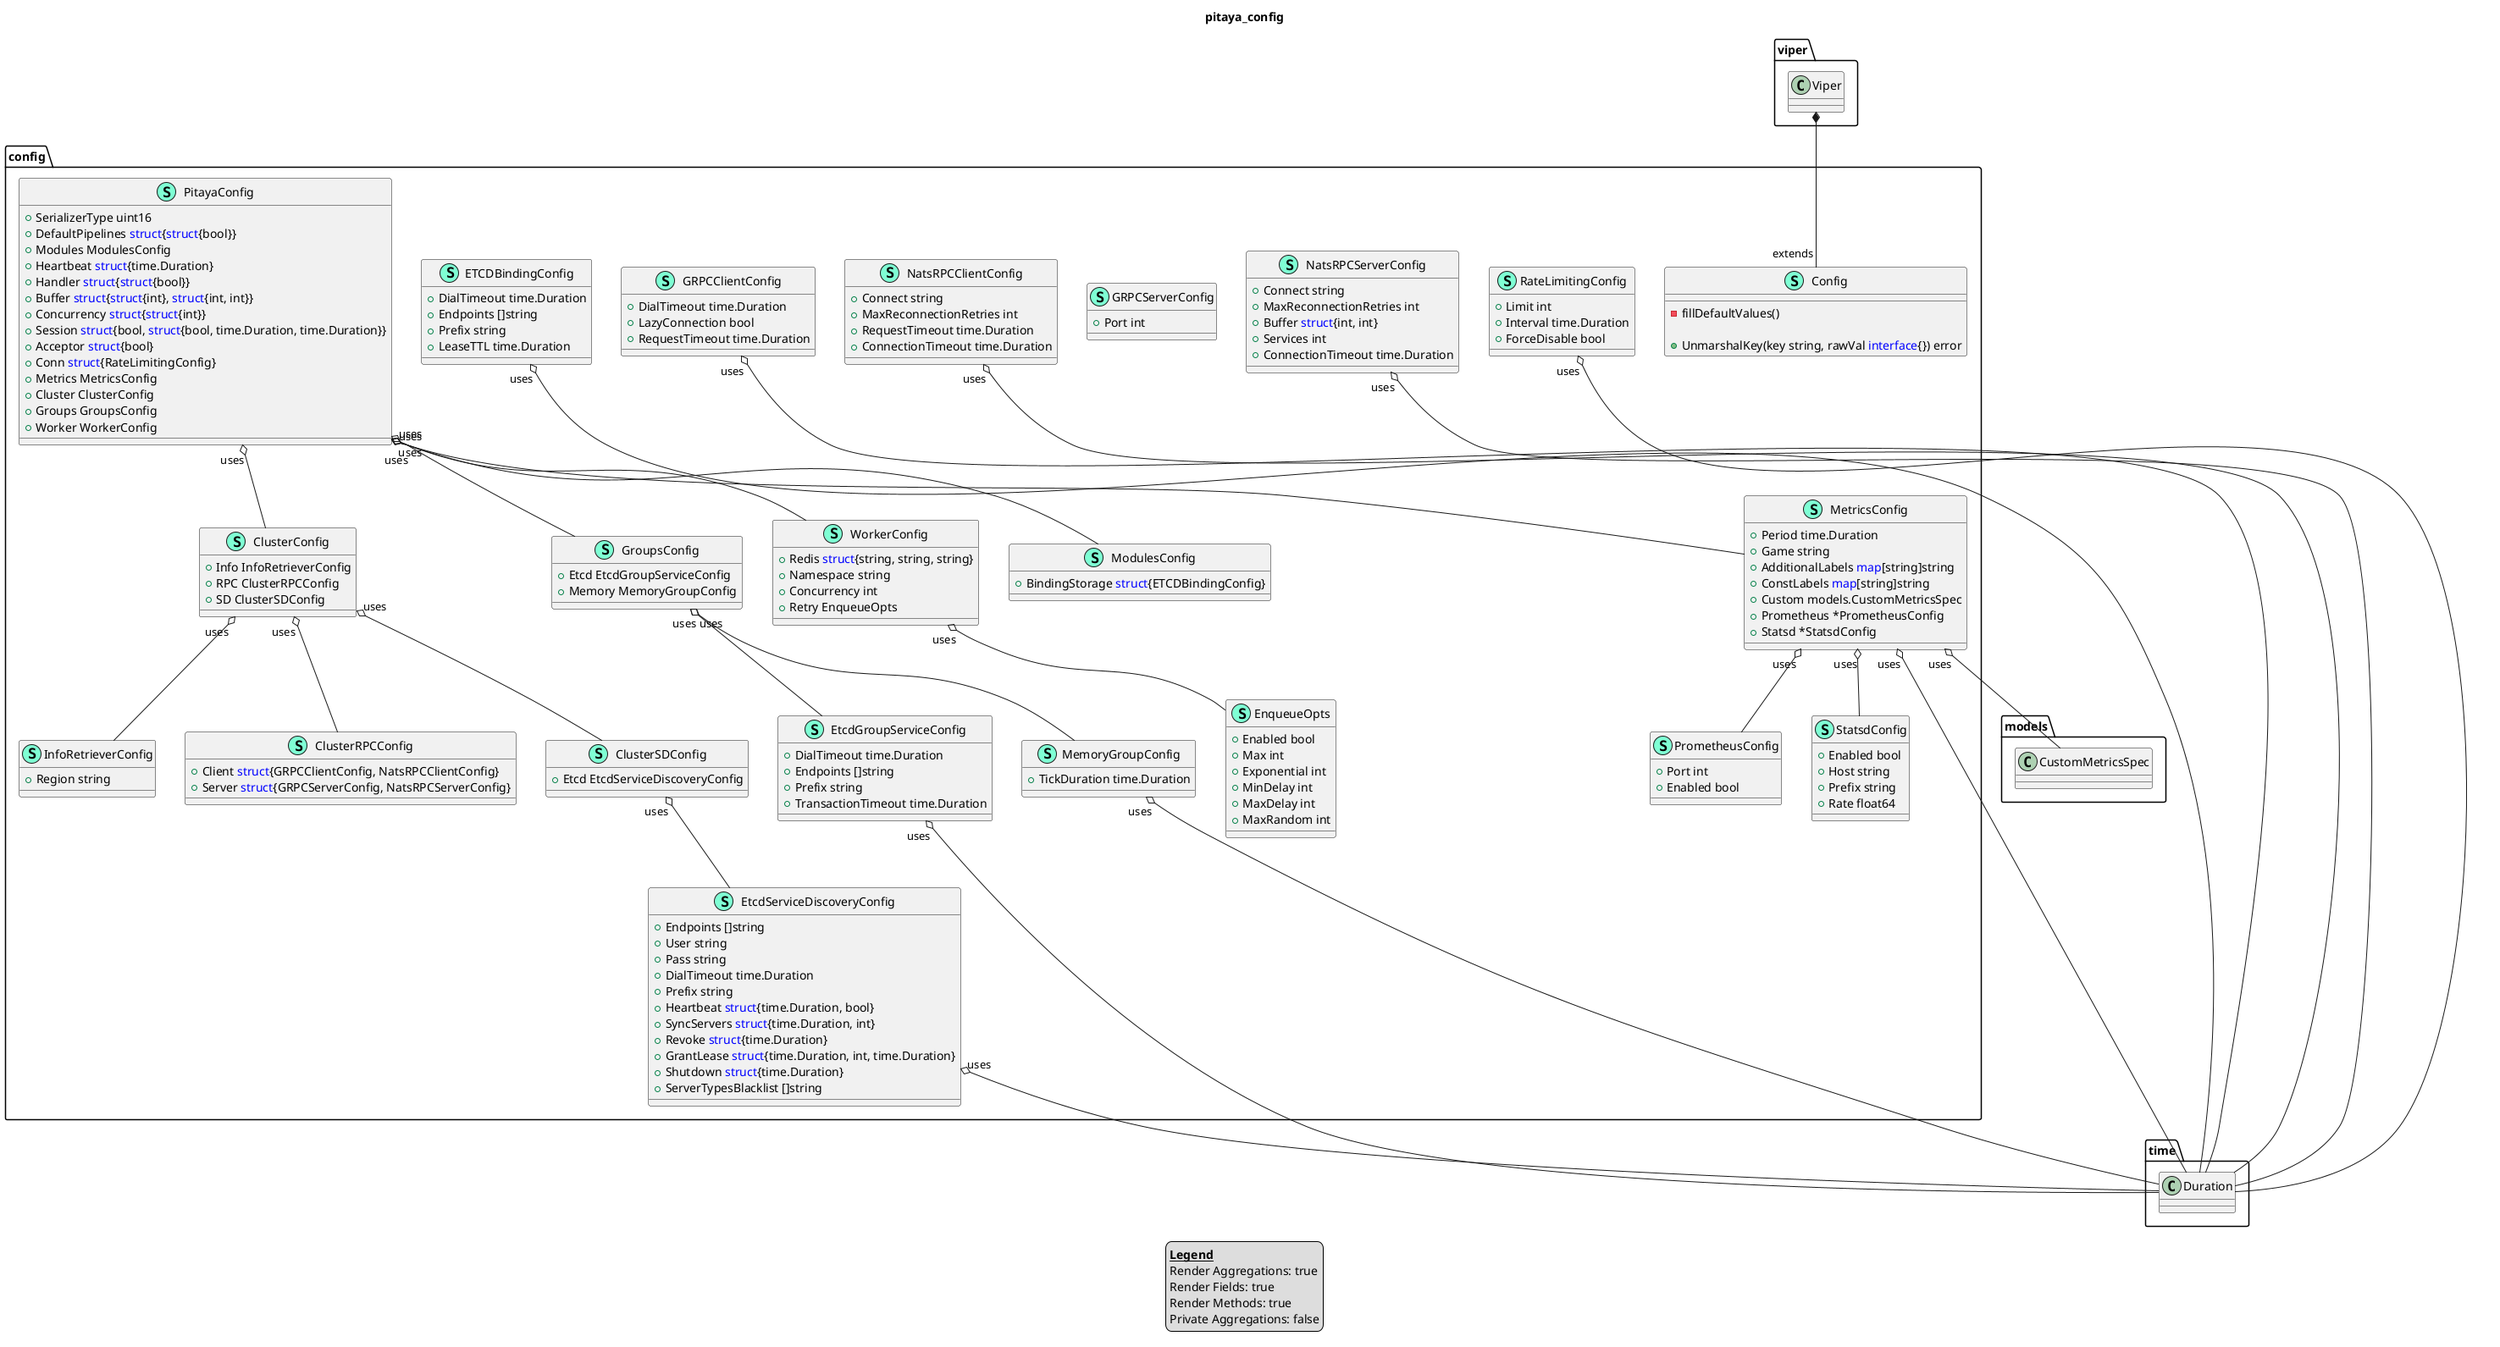 @startuml
title pitaya_config
legend
<u><b>Legend</b></u>
Render Aggregations: true
Render Fields: true
Render Methods: true
Private Aggregations: false
end legend
namespace config {
    class ClusterConfig << (S,Aquamarine) >> {
        + Info InfoRetrieverConfig
        + RPC ClusterRPCConfig
        + SD ClusterSDConfig

    }
    class ClusterRPCConfig << (S,Aquamarine) >> {
        + Client <font color=blue>struct</font>{GRPCClientConfig, NatsRPCClientConfig}
        + Server <font color=blue>struct</font>{GRPCServerConfig, NatsRPCServerConfig}

    }
    class ClusterSDConfig << (S,Aquamarine) >> {
        + Etcd EtcdServiceDiscoveryConfig

    }
    class Config << (S,Aquamarine) >> {
        - fillDefaultValues() 

        + UnmarshalKey(key string, rawVal <font color=blue>interface</font>{}) error

    }
    class ETCDBindingConfig << (S,Aquamarine) >> {
        + DialTimeout time.Duration
        + Endpoints []string
        + Prefix string
        + LeaseTTL time.Duration

    }
    class EnqueueOpts << (S,Aquamarine) >> {
        + Enabled bool
        + Max int
        + Exponential int
        + MinDelay int
        + MaxDelay int
        + MaxRandom int

    }
    class EtcdGroupServiceConfig << (S,Aquamarine) >> {
        + DialTimeout time.Duration
        + Endpoints []string
        + Prefix string
        + TransactionTimeout time.Duration

    }
    class EtcdServiceDiscoveryConfig << (S,Aquamarine) >> {
        + Endpoints []string
        + User string
        + Pass string
        + DialTimeout time.Duration
        + Prefix string
        + Heartbeat <font color=blue>struct</font>{time.Duration, bool}
        + SyncServers <font color=blue>struct</font>{time.Duration, int}
        + Revoke <font color=blue>struct</font>{time.Duration}
        + GrantLease <font color=blue>struct</font>{time.Duration, int, time.Duration}
        + Shutdown <font color=blue>struct</font>{time.Duration}
        + ServerTypesBlacklist []string

    }
    class GRPCClientConfig << (S,Aquamarine) >> {
        + DialTimeout time.Duration
        + LazyConnection bool
        + RequestTimeout time.Duration

    }
    class GRPCServerConfig << (S,Aquamarine) >> {
        + Port int

    }
    class GroupsConfig << (S,Aquamarine) >> {
        + Etcd EtcdGroupServiceConfig
        + Memory MemoryGroupConfig

    }
    class InfoRetrieverConfig << (S,Aquamarine) >> {
        + Region string

    }
    class MemoryGroupConfig << (S,Aquamarine) >> {
        + TickDuration time.Duration

    }
    class MetricsConfig << (S,Aquamarine) >> {
        + Period time.Duration
        + Game string
        + AdditionalLabels <font color=blue>map</font>[string]string
        + ConstLabels <font color=blue>map</font>[string]string
        + Custom models.CustomMetricsSpec
        + Prometheus *PrometheusConfig
        + Statsd *StatsdConfig

    }
    class ModulesConfig << (S,Aquamarine) >> {
        + BindingStorage <font color=blue>struct</font>{ETCDBindingConfig}

    }
    class NatsRPCClientConfig << (S,Aquamarine) >> {
        + Connect string
        + MaxReconnectionRetries int
        + RequestTimeout time.Duration
        + ConnectionTimeout time.Duration

    }
    class NatsRPCServerConfig << (S,Aquamarine) >> {
        + Connect string
        + MaxReconnectionRetries int
        + Buffer <font color=blue>struct</font>{int, int}
        + Services int
        + ConnectionTimeout time.Duration

    }
    class PitayaConfig << (S,Aquamarine) >> {
        + SerializerType uint16
        + DefaultPipelines <font color=blue>struct</font>{<font color=blue>struct</font>{bool}}
        + Modules ModulesConfig
        + Heartbeat <font color=blue>struct</font>{time.Duration}
        + Handler <font color=blue>struct</font>{<font color=blue>struct</font>{bool}}
        + Buffer <font color=blue>struct</font>{<font color=blue>struct</font>{int}, <font color=blue>struct</font>{int, int}}
        + Concurrency <font color=blue>struct</font>{<font color=blue>struct</font>{int}}
        + Session <font color=blue>struct</font>{bool, <font color=blue>struct</font>{bool, time.Duration, time.Duration}}
        + Acceptor <font color=blue>struct</font>{bool}
        + Conn <font color=blue>struct</font>{RateLimitingConfig}
        + Metrics MetricsConfig
        + Cluster ClusterConfig
        + Groups GroupsConfig
        + Worker WorkerConfig

    }
    class PrometheusConfig << (S,Aquamarine) >> {
        + Port int
        + Enabled bool

    }
    class RateLimitingConfig << (S,Aquamarine) >> {
        + Limit int
        + Interval time.Duration
        + ForceDisable bool

    }
    class StatsdConfig << (S,Aquamarine) >> {
        + Enabled bool
        + Host string
        + Prefix string
        + Rate float64

    }
    class WorkerConfig << (S,Aquamarine) >> {
        + Redis <font color=blue>struct</font>{string, string, string}
        + Namespace string
        + Concurrency int
        + Retry EnqueueOpts

    }
}
"viper.Viper" *-- "extends""config.Config"


"config.ClusterConfig""uses" o-- "config.ClusterRPCConfig"
"config.ClusterConfig""uses" o-- "config.ClusterSDConfig"
"config.ClusterConfig""uses" o-- "config.InfoRetrieverConfig"
"config.ClusterSDConfig""uses" o-- "config.EtcdServiceDiscoveryConfig"
"config.ETCDBindingConfig""uses" o-- "time.Duration"
"config.EtcdGroupServiceConfig""uses" o-- "time.Duration"
"config.EtcdServiceDiscoveryConfig""uses" o-- "time.Duration"
"config.GRPCClientConfig""uses" o-- "time.Duration"
"config.GroupsConfig""uses" o-- "config.EtcdGroupServiceConfig"
"config.GroupsConfig""uses" o-- "config.MemoryGroupConfig"
"config.MemoryGroupConfig""uses" o-- "time.Duration"
"config.MetricsConfig""uses" o-- "config.PrometheusConfig"
"config.MetricsConfig""uses" o-- "config.StatsdConfig"
"config.MetricsConfig""uses" o-- "models.CustomMetricsSpec"
"config.MetricsConfig""uses" o-- "time.Duration"
"config.NatsRPCClientConfig""uses" o-- "time.Duration"
"config.NatsRPCServerConfig""uses" o-- "time.Duration"
"config.PitayaConfig""uses" o-- "config.ClusterConfig"
"config.PitayaConfig""uses" o-- "config.GroupsConfig"
"config.PitayaConfig""uses" o-- "config.MetricsConfig"
"config.PitayaConfig""uses" o-- "config.ModulesConfig"
"config.PitayaConfig""uses" o-- "config.WorkerConfig"
"config.RateLimitingConfig""uses" o-- "time.Duration"
"config.WorkerConfig""uses" o-- "config.EnqueueOpts"

@enduml
